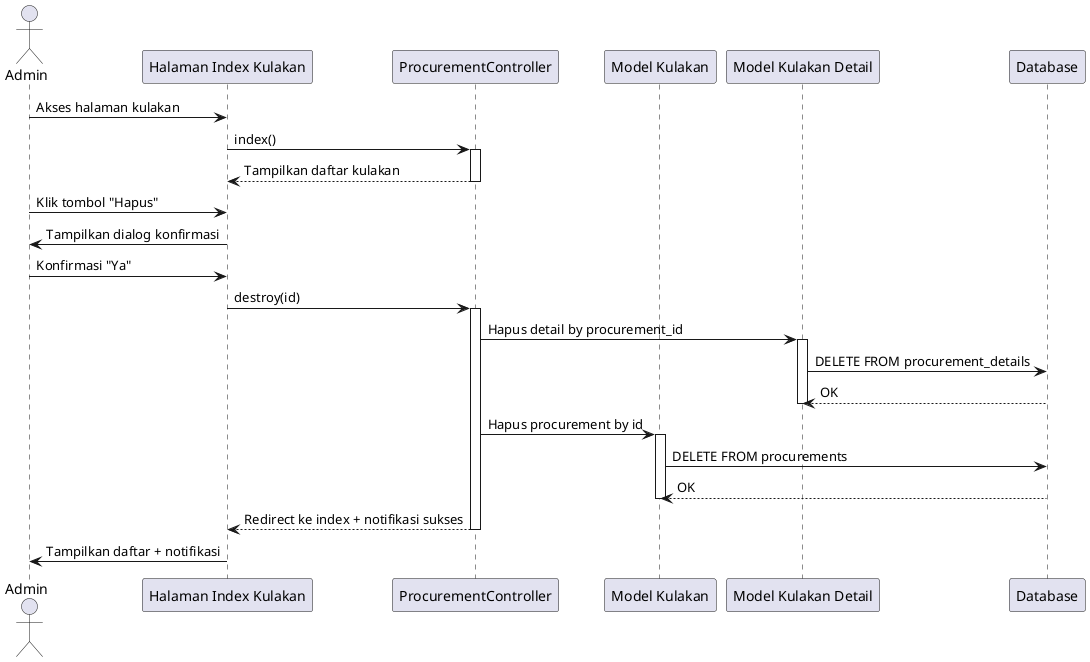 @startuml
actor Admin

participant "Halaman Index Kulakan" as KulakanIndex
participant "ProcurementController" as Controller
participant "Model Kulakan" as ProcurementModel
participant "Model Kulakan Detail" as ProcurementDetailsModel
participant "Database" as DB

' Admin buka halaman index
Admin -> KulakanIndex: Akses halaman kulakan
KulakanIndex -> Controller: index()
activate Controller
Controller --> KulakanIndex: Tampilkan daftar kulakan
deactivate Controller

' Admin klik tombol hapus
Admin -> KulakanIndex: Klik tombol "Hapus"
KulakanIndex -> Admin: Tampilkan dialog konfirmasi
Admin -> KulakanIndex: Konfirmasi "Ya"

KulakanIndex -> Controller: destroy(id)
activate Controller

' Hapus semua detail barang terlebih dahulu
Controller -> ProcurementDetailsModel: Hapus detail by procurement_id
activate ProcurementDetailsModel
ProcurementDetailsModel -> DB: DELETE FROM procurement_details
DB --> ProcurementDetailsModel: OK
deactivate ProcurementDetailsModel

' Hapus data kulakan utama
Controller -> ProcurementModel: Hapus procurement by id
activate ProcurementModel
ProcurementModel -> DB: DELETE FROM procurements
DB --> ProcurementModel: OK
deactivate ProcurementModel

Controller --> KulakanIndex: Redirect ke index + notifikasi sukses
deactivate Controller
KulakanIndex -> Admin: Tampilkan daftar + notifikasi

@enduml
